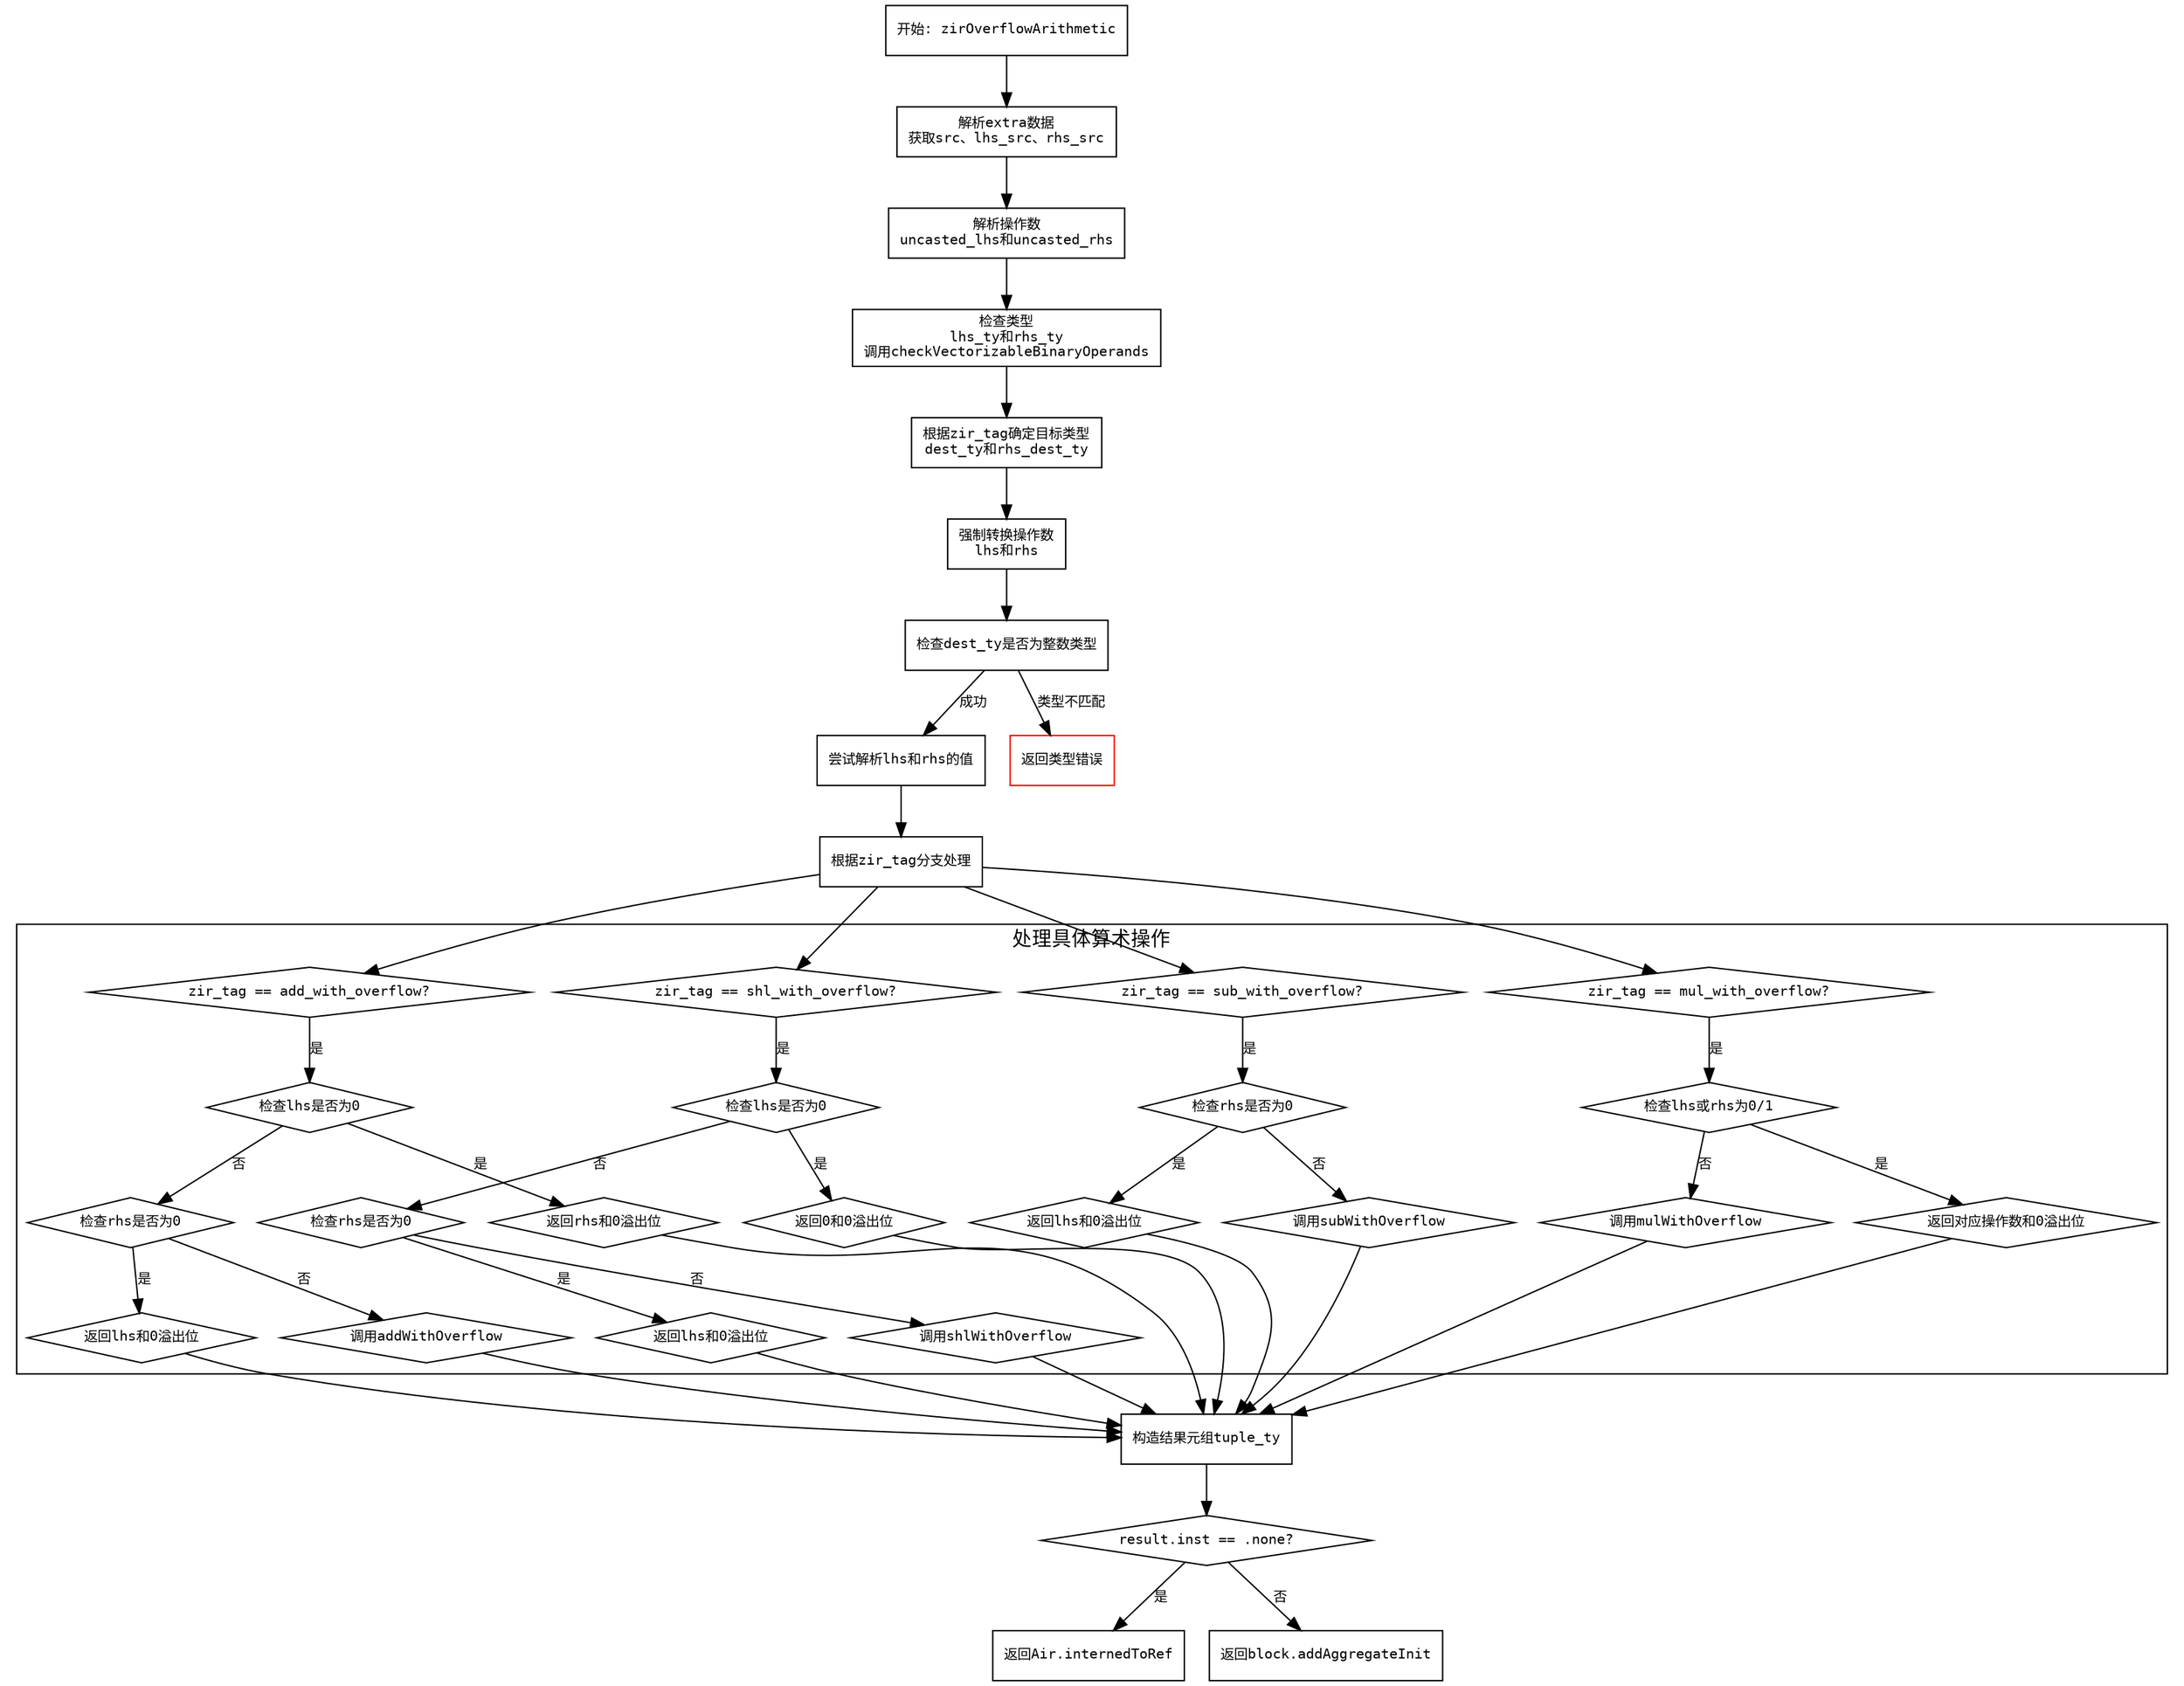 
digraph flowchart {
    node [shape=rectangle, fontname="Courier", fontsize=10];
    edge [fontname="Courier", fontsize=10];

    start [label="开始: zirOverflowArithmetic"];
    parse_extra [label="解析extra数据\n获取src、lhs_src、rhs_src"];
    resolve_operands [label="解析操作数\nuncasted_lhs和uncasted_rhs"];
    check_types [label="检查类型\nlhs_ty和rhs_ty\n调用checkVectorizableBinaryOperands"];
    determine_dest_ty [label="根据zir_tag确定目标类型\ndest_ty和rhs_dest_ty"];
    coerce_operands [label="强制转换操作数\nlhs和rhs"];
    check_scalar_type [label="检查dest_ty是否为整数类型"];
    resolve_values [label="尝试解析lhs和rhs的值"];
    handle_zir_tag [label="根据zir_tag分支处理"];

    start -> parse_extra;
    parse_extra -> resolve_operands;
    resolve_operands -> check_types;
    check_types -> determine_dest_ty;
    determine_dest_ty -> coerce_operands;
    coerce_operands -> check_scalar_type;
    check_scalar_type -> resolve_values [label="成功"];
    check_scalar_type -> fail [label="类型不匹配"];

    resolve_values -> handle_zir_tag;

    // 处理不同zir_tag的分支
    subgraph cluster_operations {
        label="处理具体算术操作";
        node [shape=diamond];

        handle_add [label="zir_tag == add_with_overflow?"];
        handle_sub [label="zir_tag == sub_with_overflow?"];
        handle_mul [label="zir_tag == mul_with_overflow?"];
        handle_shl [label="zir_tag == shl_with_overflow?"];
        
        // 加法逻辑
        handle_add -> add_check_zero_lhs [label="是"];
        add_check_zero_lhs [label="检查lhs是否为0"];
        add_check_zero_lhs -> add_handle_zero_lhs [label="是"];
        add_handle_zero_lhs [label="返回rhs和0溢出位"];
        add_check_zero_lhs -> add_check_zero_rhs [label="否"];
        add_check_zero_rhs [label="检查rhs是否为0"];
        add_check_zero_rhs -> add_handle_zero_rhs [label="是"];
        add_handle_zero_rhs [label="返回lhs和0溢出位"];
        add_check_zero_rhs -> add_handle_normal [label="否"];
        add_handle_normal [label="调用addWithOverflow"];

        // 减法逻辑
        handle_sub -> sub_check_zero_rhs [label="是"];
        sub_check_zero_rhs [label="检查rhs是否为0"];
        sub_check_zero_rhs -> sub_handle_zero_rhs [label="是"];
        sub_handle_zero_rhs [label="返回lhs和0溢出位"];
        sub_check_zero_rhs -> sub_handle_normal [label="否"];
        sub_handle_normal [label="调用subWithOverflow"];

        // 乘法逻辑
        handle_mul -> mul_check_zero_one [label="是"];
        mul_check_zero_one [label="检查lhs或rhs为0/1"];
        mul_check_zero_one -> mul_handle_special [label="是"];
        mul_handle_special [label="返回对应操作数和0溢出位"];
        mul_check_zero_one -> mul_handle_normal [label="否"];
        mul_handle_normal [label="调用mulWithOverflow"];

        // 左移逻辑
        handle_shl -> shl_check_zero_lhs [label="是"];
        shl_check_zero_lhs [label="检查lhs是否为0"];
        shl_check_zero_lhs -> shl_handle_zero_lhs [label="是"];
        shl_handle_zero_lhs [label="返回0和0溢出位"];
        shl_check_zero_lhs -> shl_check_zero_rhs [label="否"];
        shl_check_zero_rhs [label="检查rhs是否为0"];
        shl_check_zero_rhs -> shl_handle_zero_rhs [label="是"];
        shl_handle_zero_rhs [label="返回lhs和0溢出位"];
        shl_check_zero_rhs -> shl_handle_normal [label="否"];
        shl_handle_normal [label="调用shlWithOverflow"];
    }

    handle_zir_tag -> handle_add;
    handle_zir_tag -> handle_sub;
    handle_zir_tag -> handle_mul;
    handle_zir_tag -> handle_shl;

    // 公共结束路径
    construct_result [label="构造结果元组tuple_ty"];
    check_inst_none [shape=diamond, label="result.inst == .none?"];
    return_interned [label="返回Air.internedToRef"];
    return_aggregate [label="返回block.addAggregateInit"];

    add_handle_zero_lhs -> construct_result;
    add_handle_zero_rhs -> construct_result;
    add_handle_normal -> construct_result;
    sub_handle_zero_rhs -> construct_result;
    sub_handle_normal -> construct_result;
    mul_handle_special -> construct_result;
    mul_handle_normal -> construct_result;
    shl_handle_zero_lhs -> construct_result;
    shl_handle_zero_rhs -> construct_result;
    shl_handle_normal -> construct_result;

    construct_result -> check_inst_none;
    check_inst_none -> return_interned [label="是"];
    check_inst_none -> return_aggregate [label="否"];

    // 错误处理路径
    fail [label="返回类型错误", color=red];
}

